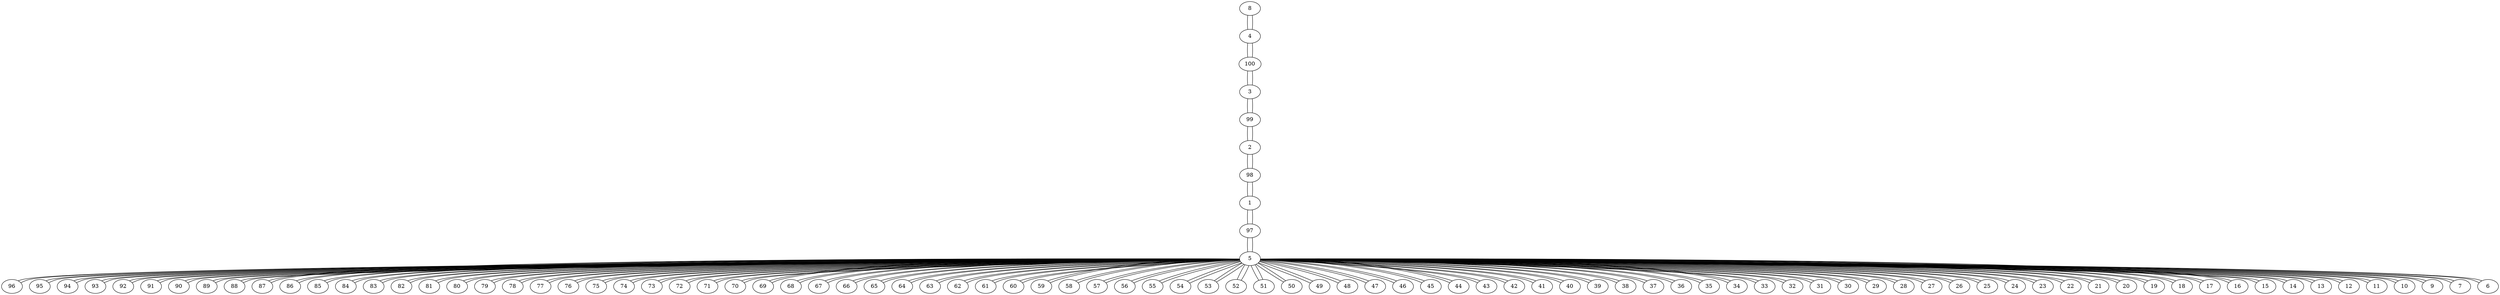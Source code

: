 graph sample {
8 -- 4;
4 -- 8;
4 -- 100;
100 -- 4;
100 -- 3;
3 -- 100;
3 -- 99;
99 -- 3;
99 -- 2;
2 -- 99;
2 -- 98;
98 -- 2;
98 -- 1;
1 -- 98;
1 -- 97;
97 -- 1;
97 -- 5;
5 -- 97;
5 -- 96;
96 -- 5;
5 -- 95;
95 -- 5;
5 -- 94;
94 -- 5;
5 -- 93;
93 -- 5;
5 -- 92;
92 -- 5;
5 -- 91;
91 -- 5;
5 -- 90;
90 -- 5;
5 -- 89;
89 -- 5;
5 -- 88;
88 -- 5;
5 -- 87;
87 -- 5;
5 -- 86;
86 -- 5;
5 -- 85;
85 -- 5;
5 -- 84;
84 -- 5;
5 -- 83;
83 -- 5;
5 -- 82;
82 -- 5;
5 -- 81;
81 -- 5;
5 -- 80;
80 -- 5;
5 -- 79;
79 -- 5;
5 -- 78;
78 -- 5;
5 -- 77;
77 -- 5;
5 -- 76;
76 -- 5;
5 -- 75;
75 -- 5;
5 -- 74;
74 -- 5;
5 -- 73;
73 -- 5;
5 -- 72;
72 -- 5;
5 -- 71;
71 -- 5;
5 -- 70;
70 -- 5;
5 -- 69;
69 -- 5;
5 -- 68;
68 -- 5;
5 -- 67;
67 -- 5;
5 -- 66;
66 -- 5;
5 -- 65;
65 -- 5;
5 -- 64;
64 -- 5;
5 -- 63;
63 -- 5;
5 -- 62;
62 -- 5;
5 -- 61;
61 -- 5;
5 -- 60;
60 -- 5;
5 -- 59;
59 -- 5;
5 -- 58;
58 -- 5;
5 -- 57;
57 -- 5;
5 -- 56;
56 -- 5;
5 -- 55;
55 -- 5;
5 -- 54;
54 -- 5;
5 -- 53;
53 -- 5;
5 -- 52;
52 -- 5;
5 -- 51;
51 -- 5;
5 -- 50;
50 -- 5;
5 -- 49;
49 -- 5;
5 -- 48;
48 -- 5;
5 -- 47;
47 -- 5;
5 -- 46;
46 -- 5;
5 -- 45;
45 -- 5;
5 -- 44;
44 -- 5;
5 -- 43;
43 -- 5;
5 -- 42;
42 -- 5;
5 -- 41;
41 -- 5;
5 -- 40;
40 -- 5;
5 -- 39;
39 -- 5;
5 -- 38;
38 -- 5;
5 -- 37;
37 -- 5;
5 -- 36;
36 -- 5;
5 -- 35;
35 -- 5;
5 -- 34;
34 -- 5;
5 -- 33;
33 -- 5;
5 -- 32;
32 -- 5;
5 -- 31;
31 -- 5;
5 -- 30;
30 -- 5;
5 -- 29;
29 -- 5;
5 -- 28;
28 -- 5;
5 -- 27;
27 -- 5;
5 -- 26;
26 -- 5;
5 -- 25;
25 -- 5;
5 -- 24;
24 -- 5;
5 -- 23;
23 -- 5;
5 -- 22;
22 -- 5;
5 -- 21;
21 -- 5;
5 -- 20;
20 -- 5;
5 -- 19;
19 -- 5;
5 -- 18;
18 -- 5;
5 -- 17;
17 -- 5;
5 -- 16;
16 -- 5;
5 -- 15;
15 -- 5;
5 -- 14;
14 -- 5;
5 -- 13;
13 -- 5;
5 -- 12;
12 -- 5;
5 -- 11;
11 -- 5;
5 -- 10;
10 -- 5;
5 -- 9;
9 -- 5;
5 -- 7;
7 -- 5;
5 -- 6;
6 -- 5;
}